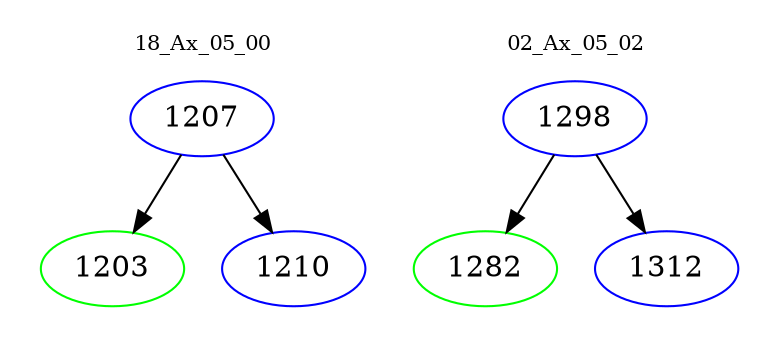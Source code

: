 digraph{
subgraph cluster_0 {
color = white
label = "18_Ax_05_00";
fontsize=10;
T0_1207 [label="1207", color="blue"]
T0_1207 -> T0_1203 [color="black"]
T0_1203 [label="1203", color="green"]
T0_1207 -> T0_1210 [color="black"]
T0_1210 [label="1210", color="blue"]
}
subgraph cluster_1 {
color = white
label = "02_Ax_05_02";
fontsize=10;
T1_1298 [label="1298", color="blue"]
T1_1298 -> T1_1282 [color="black"]
T1_1282 [label="1282", color="green"]
T1_1298 -> T1_1312 [color="black"]
T1_1312 [label="1312", color="blue"]
}
}
